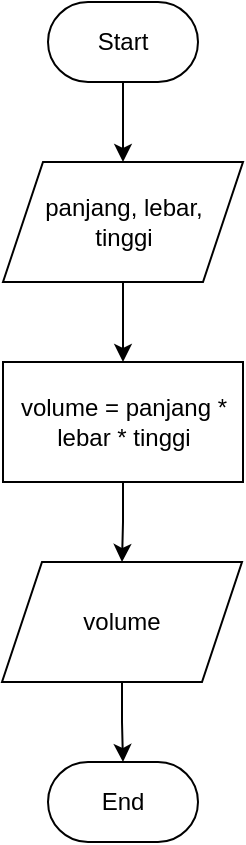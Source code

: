 <mxfile version="21.1.4" type="device">
  <diagram name="Page-1" id="zIbT7uibWnixDBG2sErE">
    <mxGraphModel dx="674" dy="773" grid="1" gridSize="10" guides="1" tooltips="1" connect="1" arrows="1" fold="1" page="1" pageScale="1" pageWidth="850" pageHeight="1100" math="0" shadow="0">
      <root>
        <mxCell id="0" />
        <mxCell id="1" parent="0" />
        <mxCell id="sxstOB8nsY2O3Y1OPMSL-20" value="" style="edgeStyle=orthogonalEdgeStyle;rounded=0;orthogonalLoop=1;jettySize=auto;html=1;" edge="1" parent="1" source="sxstOB8nsY2O3Y1OPMSL-1" target="sxstOB8nsY2O3Y1OPMSL-17">
          <mxGeometry relative="1" as="geometry" />
        </mxCell>
        <mxCell id="sxstOB8nsY2O3Y1OPMSL-1" value="Start" style="rounded=1;whiteSpace=wrap;html=1;arcSize=50;" vertex="1" parent="1">
          <mxGeometry x="388" y="40" width="75" height="40" as="geometry" />
        </mxCell>
        <mxCell id="sxstOB8nsY2O3Y1OPMSL-5" value="End" style="rounded=1;whiteSpace=wrap;html=1;arcSize=50;" vertex="1" parent="1">
          <mxGeometry x="388" y="420" width="75" height="40" as="geometry" />
        </mxCell>
        <mxCell id="sxstOB8nsY2O3Y1OPMSL-21" value="" style="edgeStyle=orthogonalEdgeStyle;rounded=0;orthogonalLoop=1;jettySize=auto;html=1;" edge="1" parent="1" source="sxstOB8nsY2O3Y1OPMSL-17" target="sxstOB8nsY2O3Y1OPMSL-18">
          <mxGeometry relative="1" as="geometry" />
        </mxCell>
        <mxCell id="sxstOB8nsY2O3Y1OPMSL-17" value="&lt;div&gt;panjang, lebar,&lt;/div&gt;&lt;div&gt;tinggi&lt;/div&gt;" style="shape=parallelogram;perimeter=parallelogramPerimeter;whiteSpace=wrap;html=1;fixedSize=1;" vertex="1" parent="1">
          <mxGeometry x="365.5" y="120" width="120" height="60" as="geometry" />
        </mxCell>
        <mxCell id="sxstOB8nsY2O3Y1OPMSL-22" value="" style="edgeStyle=orthogonalEdgeStyle;rounded=0;orthogonalLoop=1;jettySize=auto;html=1;" edge="1" parent="1" source="sxstOB8nsY2O3Y1OPMSL-18" target="sxstOB8nsY2O3Y1OPMSL-19">
          <mxGeometry relative="1" as="geometry" />
        </mxCell>
        <mxCell id="sxstOB8nsY2O3Y1OPMSL-18" value="volume = panjang * lebar * tinggi" style="rounded=0;whiteSpace=wrap;html=1;" vertex="1" parent="1">
          <mxGeometry x="365.5" y="220" width="120" height="60" as="geometry" />
        </mxCell>
        <mxCell id="sxstOB8nsY2O3Y1OPMSL-23" value="" style="edgeStyle=orthogonalEdgeStyle;rounded=0;orthogonalLoop=1;jettySize=auto;html=1;" edge="1" parent="1" source="sxstOB8nsY2O3Y1OPMSL-19" target="sxstOB8nsY2O3Y1OPMSL-5">
          <mxGeometry relative="1" as="geometry" />
        </mxCell>
        <mxCell id="sxstOB8nsY2O3Y1OPMSL-19" value="volume" style="shape=parallelogram;perimeter=parallelogramPerimeter;whiteSpace=wrap;html=1;fixedSize=1;" vertex="1" parent="1">
          <mxGeometry x="365" y="320" width="120" height="60" as="geometry" />
        </mxCell>
      </root>
    </mxGraphModel>
  </diagram>
</mxfile>
